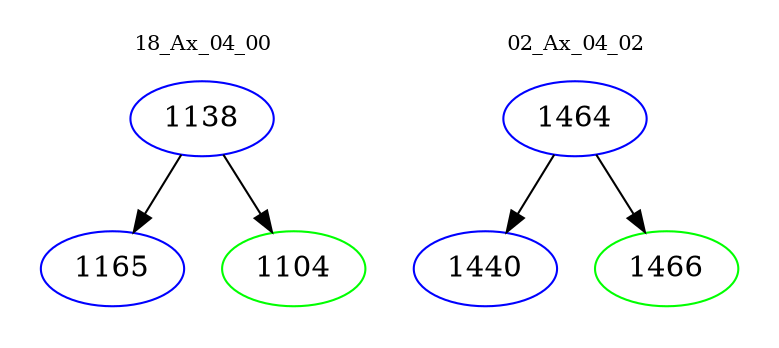 digraph{
subgraph cluster_0 {
color = white
label = "18_Ax_04_00";
fontsize=10;
T0_1138 [label="1138", color="blue"]
T0_1138 -> T0_1165 [color="black"]
T0_1165 [label="1165", color="blue"]
T0_1138 -> T0_1104 [color="black"]
T0_1104 [label="1104", color="green"]
}
subgraph cluster_1 {
color = white
label = "02_Ax_04_02";
fontsize=10;
T1_1464 [label="1464", color="blue"]
T1_1464 -> T1_1440 [color="black"]
T1_1440 [label="1440", color="blue"]
T1_1464 -> T1_1466 [color="black"]
T1_1466 [label="1466", color="green"]
}
}
